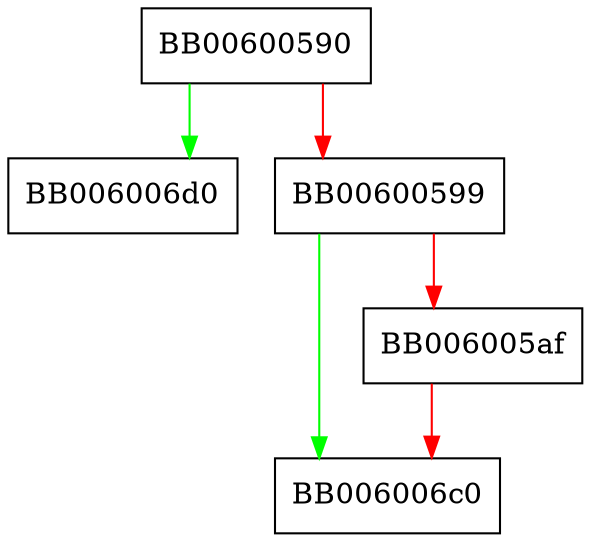 digraph OSSL_SELF_TEST_onend {
  node [shape="box"];
  graph [splines=ortho];
  BB00600590 -> BB006006d0 [color="green"];
  BB00600590 -> BB00600599 [color="red"];
  BB00600599 -> BB006006c0 [color="green"];
  BB00600599 -> BB006005af [color="red"];
  BB006005af -> BB006006c0 [color="red"];
}